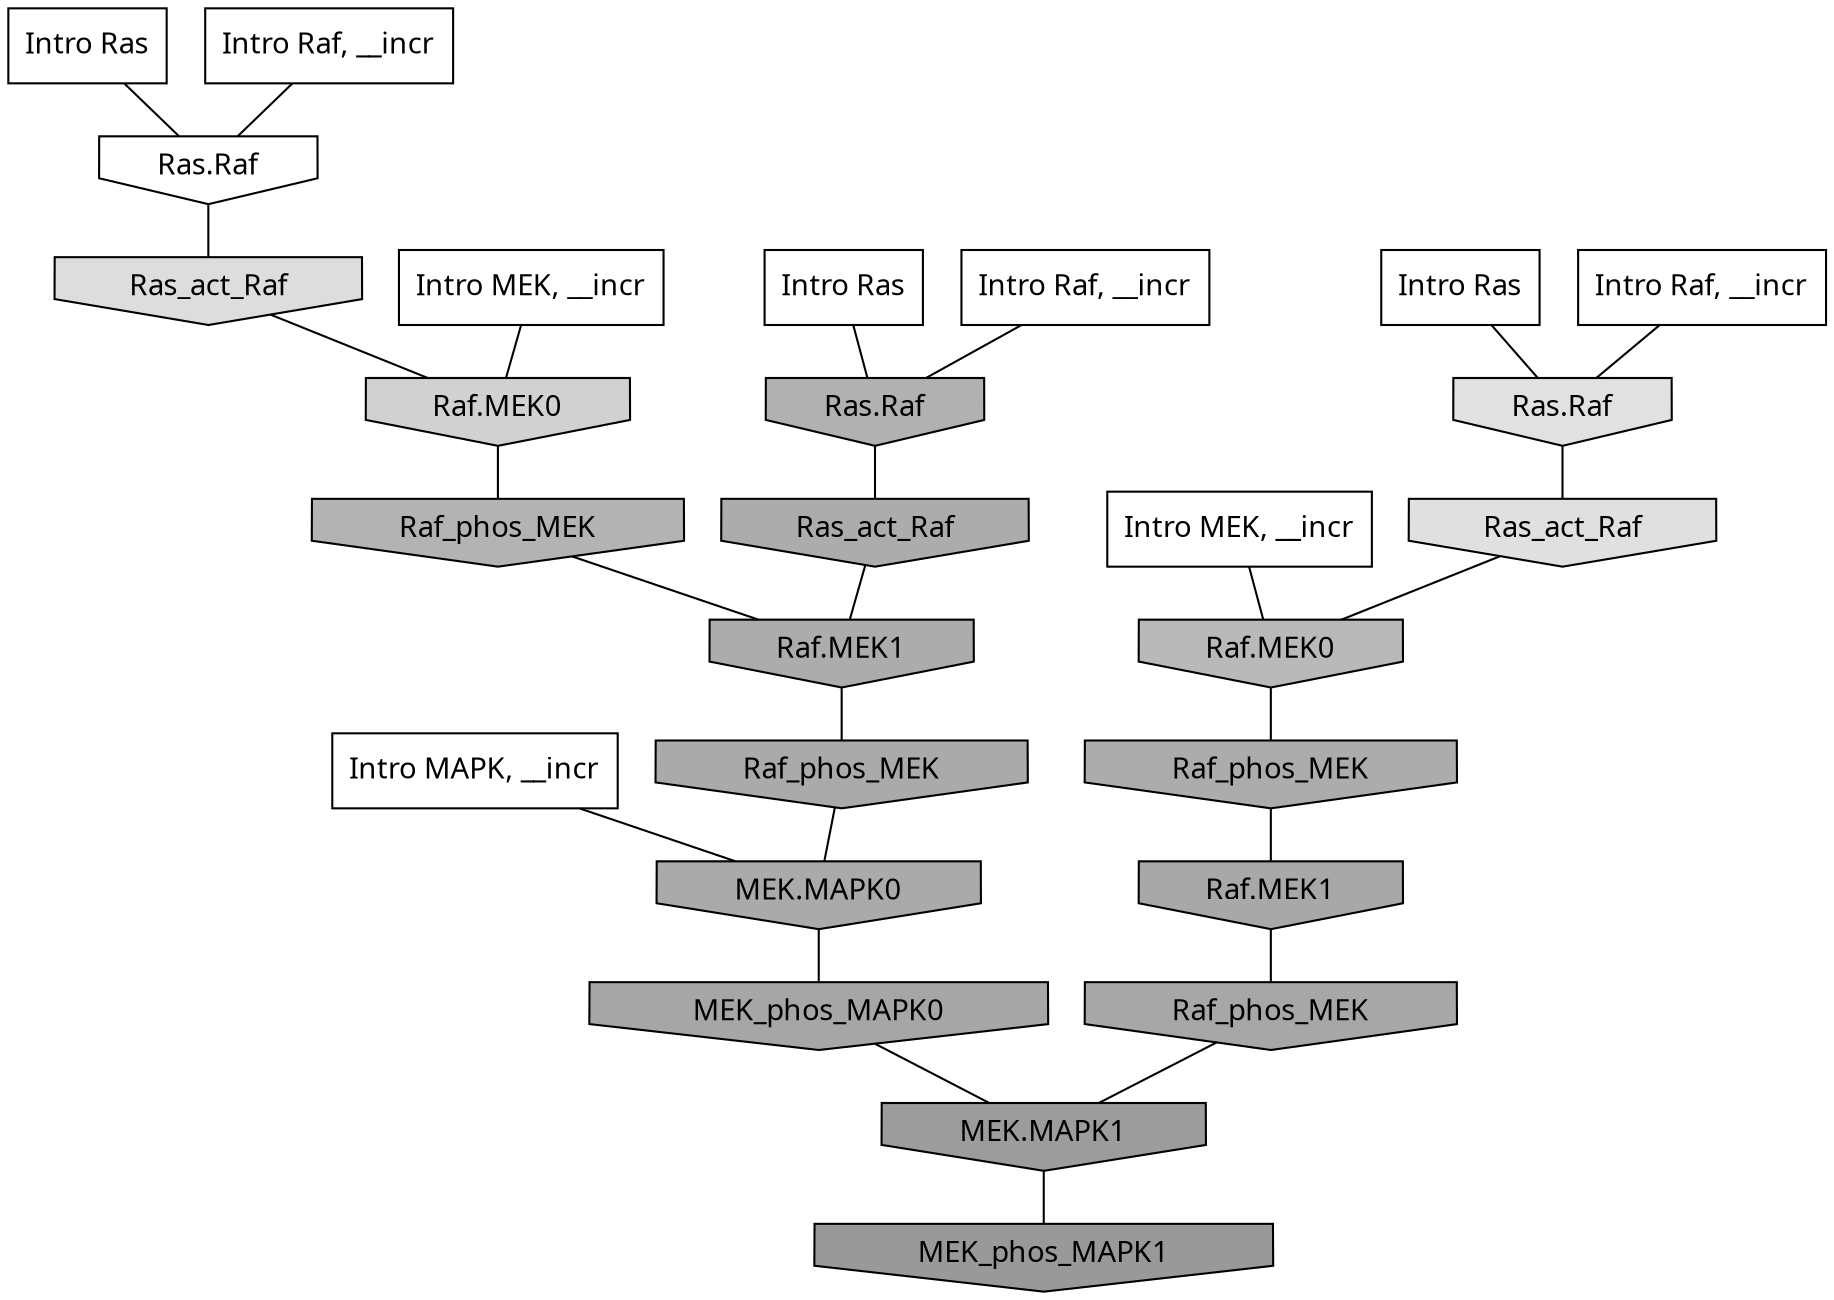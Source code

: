 digraph G{
  rankdir="TB";
  ranksep=0.30;
  node [fontname="CMU Serif"];
  edge [fontname="CMU Serif"];
  
  35 [label="Intro Ras", shape=rectangle, style=filled, fillcolor="0.000 0.000 1.000"]
  
  71 [label="Intro Ras", shape=rectangle, style=filled, fillcolor="0.000 0.000 1.000"]
  
  90 [label="Intro Ras", shape=rectangle, style=filled, fillcolor="0.000 0.000 1.000"]
  
  256 [label="Intro Raf, __incr", shape=rectangle, style=filled, fillcolor="0.000 0.000 1.000"]
  
  613 [label="Intro Raf, __incr", shape=rectangle, style=filled, fillcolor="0.000 0.000 1.000"]
  
  1039 [label="Intro Raf, __incr", shape=rectangle, style=filled, fillcolor="0.000 0.000 1.000"]
  
  1774 [label="Intro MEK, __incr", shape=rectangle, style=filled, fillcolor="0.000 0.000 1.000"]
  
  2031 [label="Intro MEK, __incr", shape=rectangle, style=filled, fillcolor="0.000 0.000 1.000"]
  
  3028 [label="Intro MAPK, __incr", shape=rectangle, style=filled, fillcolor="0.000 0.000 1.000"]
  
  3202 [label="Ras.Raf", shape=invhouse, style=filled, fillcolor="0.000 0.000 1.000"]
  
  4685 [label="Ras.Raf", shape=invhouse, style=filled, fillcolor="0.000 0.000 0.882"]
  
  4763 [label="Ras_act_Raf", shape=invhouse, style=filled, fillcolor="0.000 0.000 0.876"]
  
  4942 [label="Ras_act_Raf", shape=invhouse, style=filled, fillcolor="0.000 0.000 0.866"]
  
  5783 [label="Raf.MEK0", shape=invhouse, style=filled, fillcolor="0.000 0.000 0.818"]
  
  8306 [label="Raf.MEK0", shape=invhouse, style=filled, fillcolor="0.000 0.000 0.726"]
  
  9191 [label="Raf_phos_MEK", shape=invhouse, style=filled, fillcolor="0.000 0.000 0.700"]
  
  9386 [label="Ras.Raf", shape=invhouse, style=filled, fillcolor="0.000 0.000 0.695"]
  
  10460 [label="Raf_phos_MEK", shape=invhouse, style=filled, fillcolor="0.000 0.000 0.673"]
  
  10471 [label="Ras_act_Raf", shape=invhouse, style=filled, fillcolor="0.000 0.000 0.673"]
  
  10476 [label="Raf.MEK1", shape=invhouse, style=filled, fillcolor="0.000 0.000 0.673"]
  
  10801 [label="Raf_phos_MEK", shape=invhouse, style=filled, fillcolor="0.000 0.000 0.666"]
  
  10804 [label="MEK.MAPK0", shape=invhouse, style=filled, fillcolor="0.000 0.000 0.666"]
  
  11249 [label="Raf.MEK1", shape=invhouse, style=filled, fillcolor="0.000 0.000 0.658"]
  
  11375 [label="Raf_phos_MEK", shape=invhouse, style=filled, fillcolor="0.000 0.000 0.655"]
  
  11603 [label="MEK_phos_MAPK0", shape=invhouse, style=filled, fillcolor="0.000 0.000 0.651"]
  
  14135 [label="MEK.MAPK1", shape=invhouse, style=filled, fillcolor="0.000 0.000 0.611"]
  
  14989 [label="MEK_phos_MAPK1", shape=invhouse, style=filled, fillcolor="0.000 0.000 0.600"]
  
  
  14135 -> 14989 [dir=none, color="0.000 0.000 0.000"] 
  11603 -> 14135 [dir=none, color="0.000 0.000 0.000"] 
  11375 -> 14135 [dir=none, color="0.000 0.000 0.000"] 
  11249 -> 11375 [dir=none, color="0.000 0.000 0.000"] 
  10804 -> 11603 [dir=none, color="0.000 0.000 0.000"] 
  10801 -> 10804 [dir=none, color="0.000 0.000 0.000"] 
  10476 -> 10801 [dir=none, color="0.000 0.000 0.000"] 
  10471 -> 10476 [dir=none, color="0.000 0.000 0.000"] 
  10460 -> 11249 [dir=none, color="0.000 0.000 0.000"] 
  9386 -> 10471 [dir=none, color="0.000 0.000 0.000"] 
  9191 -> 10476 [dir=none, color="0.000 0.000 0.000"] 
  8306 -> 10460 [dir=none, color="0.000 0.000 0.000"] 
  5783 -> 9191 [dir=none, color="0.000 0.000 0.000"] 
  4942 -> 5783 [dir=none, color="0.000 0.000 0.000"] 
  4763 -> 8306 [dir=none, color="0.000 0.000 0.000"] 
  4685 -> 4763 [dir=none, color="0.000 0.000 0.000"] 
  3202 -> 4942 [dir=none, color="0.000 0.000 0.000"] 
  3028 -> 10804 [dir=none, color="0.000 0.000 0.000"] 
  2031 -> 5783 [dir=none, color="0.000 0.000 0.000"] 
  1774 -> 8306 [dir=none, color="0.000 0.000 0.000"] 
  1039 -> 9386 [dir=none, color="0.000 0.000 0.000"] 
  613 -> 3202 [dir=none, color="0.000 0.000 0.000"] 
  256 -> 4685 [dir=none, color="0.000 0.000 0.000"] 
  90 -> 4685 [dir=none, color="0.000 0.000 0.000"] 
  71 -> 9386 [dir=none, color="0.000 0.000 0.000"] 
  35 -> 3202 [dir=none, color="0.000 0.000 0.000"] 
  
  }
